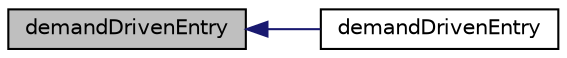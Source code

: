 digraph "demandDrivenEntry"
{
  bgcolor="transparent";
  edge [fontname="Helvetica",fontsize="10",labelfontname="Helvetica",labelfontsize="10"];
  node [fontname="Helvetica",fontsize="10",shape=record];
  rankdir="LR";
  Node1 [label="demandDrivenEntry",height=0.2,width=0.4,color="black", fillcolor="grey75", style="filled", fontcolor="black"];
  Node1 -> Node2 [dir="back",color="midnightblue",fontsize="10",style="solid",fontname="Helvetica"];
  Node2 [label="demandDrivenEntry",height=0.2,width=0.4,color="black",URL="$a00512.html#a93d85ae1d74bd5e74a617a2fb3fff35f",tooltip="Construct from dictionary and keyword. "];
}
